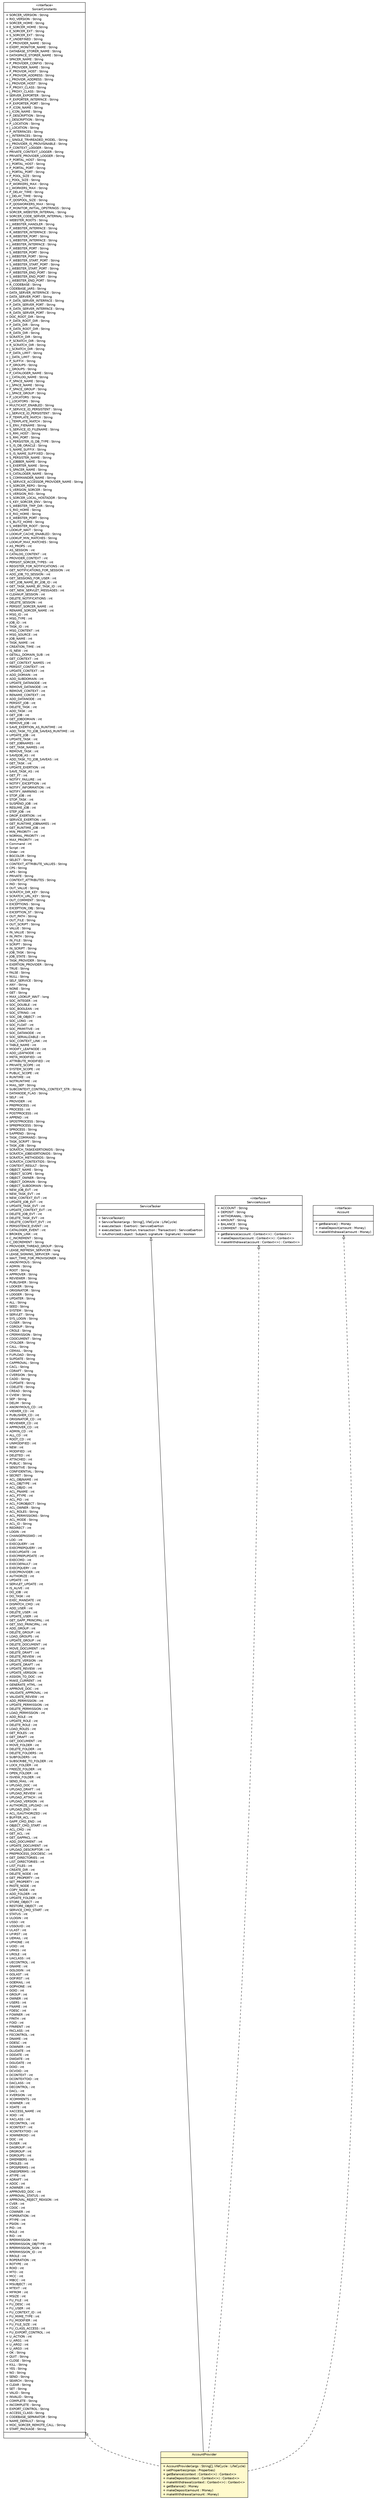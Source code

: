 #!/usr/local/bin/dot
#
# Class diagram 
# Generated by UMLGraph version R5_6 (http://www.umlgraph.org/)
#

digraph G {
	edge [fontname="Helvetica",fontsize=10,labelfontname="Helvetica",labelfontsize=10];
	node [fontname="Helvetica",fontsize=10,shape=plaintext];
	nodesep=0.25;
	ranksep=0.5;
	// sorcer.core.SorcerConstants
	c93636 [label=<<table title="sorcer.core.SorcerConstants" border="0" cellborder="1" cellspacing="0" cellpadding="2" port="p" href="../../core/SorcerConstants.html">
		<tr><td><table border="0" cellspacing="0" cellpadding="1">
<tr><td align="center" balign="center"> &#171;interface&#187; </td></tr>
<tr><td align="center" balign="center"> SorcerConstants </td></tr>
		</table></td></tr>
		<tr><td><table border="0" cellspacing="0" cellpadding="1">
<tr><td align="left" balign="left"> + SORCER_VERSION : String </td></tr>
<tr><td align="left" balign="left"> + RIO_VERSION : String </td></tr>
<tr><td align="left" balign="left"> + SORCER_HOME : String </td></tr>
<tr><td align="left" balign="left"> + E_SORCER_HOME : String </td></tr>
<tr><td align="left" balign="left"> + E_SORCER_EXT : String </td></tr>
<tr><td align="left" balign="left"> + S_SORCER_EXT : String </td></tr>
<tr><td align="left" balign="left"> + P_UNDEFINED : String </td></tr>
<tr><td align="left" balign="left"> + P_PROVIDER_NAME : String </td></tr>
<tr><td align="left" balign="left"> + EXERT_MONITOR_NAME : String </td></tr>
<tr><td align="left" balign="left"> + DATABASE_STORER_NAME : String </td></tr>
<tr><td align="left" balign="left"> + DATASPACE_STORER_NAME : String </td></tr>
<tr><td align="left" balign="left"> + SPACER_NAME : String </td></tr>
<tr><td align="left" balign="left"> + P_PROVIDER_CONFIG : String </td></tr>
<tr><td align="left" balign="left"> + J_PROVIDER_NAME : String </td></tr>
<tr><td align="left" balign="left"> + P_PROVIDR_HOST : String </td></tr>
<tr><td align="left" balign="left"> + P_PROVIDR_ADDRESS : String </td></tr>
<tr><td align="left" balign="left"> + J_PROVIDR_ADDRESS : String </td></tr>
<tr><td align="left" balign="left"> + J_PROVIDR_HOST : String </td></tr>
<tr><td align="left" balign="left"> + P_PROXY_CLASS : String </td></tr>
<tr><td align="left" balign="left"> + J_PROXY_CLASS : String </td></tr>
<tr><td align="left" balign="left"> + SERVER_EXPORTER : String </td></tr>
<tr><td align="left" balign="left"> + P_EXPORTER_INTERFACE : String </td></tr>
<tr><td align="left" balign="left"> + P_EXPORTER_PORT : String </td></tr>
<tr><td align="left" balign="left"> + P_ICON_NAME : String </td></tr>
<tr><td align="left" balign="left"> + J_ICON_NAME : String </td></tr>
<tr><td align="left" balign="left"> + P_DESCRIPTION : String </td></tr>
<tr><td align="left" balign="left"> + J_DESCRIPTION : String </td></tr>
<tr><td align="left" balign="left"> + P_LOCATION : String </td></tr>
<tr><td align="left" balign="left"> + J_LOCATION : String </td></tr>
<tr><td align="left" balign="left"> + P_INTERFACES : String </td></tr>
<tr><td align="left" balign="left"> + J_INTERFACES : String </td></tr>
<tr><td align="left" balign="left"> + J_SINGLE_TRHREADED_MODEL : String </td></tr>
<tr><td align="left" balign="left"> + J_PROVIDER_IS_PROVISINABLE : String </td></tr>
<tr><td align="left" balign="left"> + P_CONTEXT_LOGGER : String </td></tr>
<tr><td align="left" balign="left"> + PRIVATE_CONTEXT_LOGGER : String </td></tr>
<tr><td align="left" balign="left"> + PRIVATE_PROVIDER_LOGGER : String </td></tr>
<tr><td align="left" balign="left"> + P_PORTAL_HOST : String </td></tr>
<tr><td align="left" balign="left"> + J_PORTAL_HOST : String </td></tr>
<tr><td align="left" balign="left"> + P_PORTAL_PORT : String </td></tr>
<tr><td align="left" balign="left"> + J_PORTAL_PORT : String </td></tr>
<tr><td align="left" balign="left"> + P_POOL_SIZE : String </td></tr>
<tr><td align="left" balign="left"> + J_POOL_SIZE : String </td></tr>
<tr><td align="left" balign="left"> + P_WORKERS_MAX : String </td></tr>
<tr><td align="left" balign="left"> + J_WORKERS_MAX : String </td></tr>
<tr><td align="left" balign="left"> + P_DELAY_TIME : String </td></tr>
<tr><td align="left" balign="left"> + J_DELAY_TIME : String </td></tr>
<tr><td align="left" balign="left"> + P_QOSPOOL_SIZE : String </td></tr>
<tr><td align="left" balign="left"> + P_QOSWORKERS_MAX : String </td></tr>
<tr><td align="left" balign="left"> + P_MONITOR_INITIAL_OPSTRINGS : String </td></tr>
<tr><td align="left" balign="left"> + SORCER_WEBSTER_INTERNAL : String </td></tr>
<tr><td align="left" balign="left"> + SORCER_CODE_SERVER_INTERNAL : String </td></tr>
<tr><td align="left" balign="left"> + WEBSTER_ROOTS : String </td></tr>
<tr><td align="left" balign="left"> + J_WEBSTER_HANDLER : String </td></tr>
<tr><td align="left" balign="left"> + P_WEBSTER_INTERFACE : String </td></tr>
<tr><td align="left" balign="left"> + R_WEBSTER_INTERFACE : String </td></tr>
<tr><td align="left" balign="left"> + R_WEBSTER_PORT : String </td></tr>
<tr><td align="left" balign="left"> + S_WEBSTER_INTERFACE : String </td></tr>
<tr><td align="left" balign="left"> + J_WEBSTER_INTERFACE : String </td></tr>
<tr><td align="left" balign="left"> + P_WEBSTER_PORT : String </td></tr>
<tr><td align="left" balign="left"> + S_WEBSTER_PORT : String </td></tr>
<tr><td align="left" balign="left"> + J_WEBSTER_PORT : String </td></tr>
<tr><td align="left" balign="left"> + P_WEBSTER_START_PORT : String </td></tr>
<tr><td align="left" balign="left"> + S_WEBSTER_START_PORT : String </td></tr>
<tr><td align="left" balign="left"> + J_WEBSTER_START_PORT : String </td></tr>
<tr><td align="left" balign="left"> + P_WEBSTER_END_PORT : String </td></tr>
<tr><td align="left" balign="left"> + S_WEBSTER_END_PORT : String </td></tr>
<tr><td align="left" balign="left"> + J_WEBSTER_END_PORT : String </td></tr>
<tr><td align="left" balign="left"> + R_CODEBASE : String </td></tr>
<tr><td align="left" balign="left"> + CODEBASE_JARS : String </td></tr>
<tr><td align="left" balign="left"> + DATA_SERVER_INTERFACE : String </td></tr>
<tr><td align="left" balign="left"> + DATA_SERVER_PORT : String </td></tr>
<tr><td align="left" balign="left"> + P_DATA_SERVER_INTERFACE : String </td></tr>
<tr><td align="left" balign="left"> + P_DATA_SERVER_PORT : String </td></tr>
<tr><td align="left" balign="left"> + R_DATA_SERVER_INTERFACE : String </td></tr>
<tr><td align="left" balign="left"> + R_DATA_SERVER_PORT : String </td></tr>
<tr><td align="left" balign="left"> + DOC_ROOT_DIR : String </td></tr>
<tr><td align="left" balign="left"> + P_DATA_ROOT_DIR : String </td></tr>
<tr><td align="left" balign="left"> + P_DATA_DIR : String </td></tr>
<tr><td align="left" balign="left"> + R_DATA_ROOT_DIR : String </td></tr>
<tr><td align="left" balign="left"> + R_DATA_DIR : String </td></tr>
<tr><td align="left" balign="left"> + SCRATCH_DIR : String </td></tr>
<tr><td align="left" balign="left"> + P_SCRATCH_DIR : String </td></tr>
<tr><td align="left" balign="left"> + R_SCRATCH_DIR : String </td></tr>
<tr><td align="left" balign="left"> + J_SCRATCH_DIR : String </td></tr>
<tr><td align="left" balign="left"> + P_DATA_LIMIT : String </td></tr>
<tr><td align="left" balign="left"> + J_DATA_LIMIT : String </td></tr>
<tr><td align="left" balign="left"> + P_SUFFIX : String </td></tr>
<tr><td align="left" balign="left"> + P_GROUPS : String </td></tr>
<tr><td align="left" balign="left"> + J_GROUPS : String </td></tr>
<tr><td align="left" balign="left"> + P_CATALOGER_NAME : String </td></tr>
<tr><td align="left" balign="left"> + J_CATALOG_NAME : String </td></tr>
<tr><td align="left" balign="left"> + P_SPACE_NAME : String </td></tr>
<tr><td align="left" balign="left"> + J_SPACE_NAME : String </td></tr>
<tr><td align="left" balign="left"> + P_SPACE_GROUP : String </td></tr>
<tr><td align="left" balign="left"> + J_SPACE_GROUP : String </td></tr>
<tr><td align="left" balign="left"> + P_LOCATORS : String </td></tr>
<tr><td align="left" balign="left"> + J_LOCATORS : String </td></tr>
<tr><td align="left" balign="left"> + MULTICAST_ENABLED : String </td></tr>
<tr><td align="left" balign="left"> + P_SERVICE_ID_PERSISTENT : String </td></tr>
<tr><td align="left" balign="left"> + J_SERVICE_ID_PERSISTENT : String </td></tr>
<tr><td align="left" balign="left"> + P_TEMPLATE_MATCH : String </td></tr>
<tr><td align="left" balign="left"> + J_TEMPLATE_MATCH : String </td></tr>
<tr><td align="left" balign="left"> + S_ENV_FIENAME : String </td></tr>
<tr><td align="left" balign="left"> + S_SERVICE_ID_FILENAME : String </td></tr>
<tr><td align="left" balign="left"> + S_RMI_HOST : String </td></tr>
<tr><td align="left" balign="left"> + S_RMI_PORT : String </td></tr>
<tr><td align="left" balign="left"> + S_PERSISTER_IS_DB_TYPE : String </td></tr>
<tr><td align="left" balign="left"> + S_IS_DB_ORACLE : String </td></tr>
<tr><td align="left" balign="left"> + S_NAME_SUFFIX : String </td></tr>
<tr><td align="left" balign="left"> + S_IS_NAME_SUFFIXED : String </td></tr>
<tr><td align="left" balign="left"> + S_PERSISTER_NAME : String </td></tr>
<tr><td align="left" balign="left"> + S_JOBBER_NAME : String </td></tr>
<tr><td align="left" balign="left"> + S_EXERTER_NAME : String </td></tr>
<tr><td align="left" balign="left"> + S_SPACER_NAME : String </td></tr>
<tr><td align="left" balign="left"> + S_CATALOGER_NAME : String </td></tr>
<tr><td align="left" balign="left"> + S_COMMANDER_NAME : String </td></tr>
<tr><td align="left" balign="left"> + S_SERVICE_ACCESSOR_PROVIDER_NAME : String </td></tr>
<tr><td align="left" balign="left"> + S_SORCER_REPO : String </td></tr>
<tr><td align="left" balign="left"> + S_VERSION_SORCER : String </td></tr>
<tr><td align="left" balign="left"> + S_VERSION_RIO : String </td></tr>
<tr><td align="left" balign="left"> + S_SORCER_LOCAL_HOSTADDR : String </td></tr>
<tr><td align="left" balign="left"> + S_KEY_SORCER_ENV : String </td></tr>
<tr><td align="left" balign="left"> + S_WEBSTER_TMP_DIR : String </td></tr>
<tr><td align="left" balign="left"> + S_RIO_HOME : String </td></tr>
<tr><td align="left" balign="left"> + E_RIO_HOME : String </td></tr>
<tr><td align="left" balign="left"> + E_WEBSTER_PORT : String </td></tr>
<tr><td align="left" balign="left"> + S_BLITZ_HOME : String </td></tr>
<tr><td align="left" balign="left"> + S_WEBSTER_ROOT : String </td></tr>
<tr><td align="left" balign="left"> + LOOKUP_WAIT : String </td></tr>
<tr><td align="left" balign="left"> + LOOKUP_CACHE_ENABLED : String </td></tr>
<tr><td align="left" balign="left"> + LOOKUP_MIN_MATCHES : String </td></tr>
<tr><td align="left" balign="left"> + LOOKUP_MAX_MATCHES : String </td></tr>
<tr><td align="left" balign="left"> + AS_PROPS : int </td></tr>
<tr><td align="left" balign="left"> + AS_SESSION : int </td></tr>
<tr><td align="left" balign="left"> + CATALOG_CONTENT : int </td></tr>
<tr><td align="left" balign="left"> + PROVIDER_CONTEXT : int </td></tr>
<tr><td align="left" balign="left"> + PERSIST_SORCER_TYPES : int </td></tr>
<tr><td align="left" balign="left"> + REGISTER_FOR_NOTIFICATIONS : int </td></tr>
<tr><td align="left" balign="left"> + GET_NOTIFICATIONS_FOR_SESSION : int </td></tr>
<tr><td align="left" balign="left"> + ADD_JOB_TO_SESSION : int </td></tr>
<tr><td align="left" balign="left"> + GET_SESSIONS_FOR_USER : int </td></tr>
<tr><td align="left" balign="left"> + GET_JOB_NAME_BY_JOB_ID : int </td></tr>
<tr><td align="left" balign="left"> + GET_TASK_NAME_BY_TASK_ID : int </td></tr>
<tr><td align="left" balign="left"> + GET_NEW_SERVLET_MESSAGES : int </td></tr>
<tr><td align="left" balign="left"> + CLEANUP_SESSION : int </td></tr>
<tr><td align="left" balign="left"> + DELETE_NOTIFICATIONS : int </td></tr>
<tr><td align="left" balign="left"> + DELETE_SESSION : int </td></tr>
<tr><td align="left" balign="left"> + PERSIST_SORCER_NAME : int </td></tr>
<tr><td align="left" balign="left"> + RENAME_SORCER_NAME : int </td></tr>
<tr><td align="left" balign="left"> + MSG_ID : int </td></tr>
<tr><td align="left" balign="left"> + MSG_TYPE : int </td></tr>
<tr><td align="left" balign="left"> + JOB_ID : int </td></tr>
<tr><td align="left" balign="left"> + TASK_ID : int </td></tr>
<tr><td align="left" balign="left"> + MSG_CONTENT : int </td></tr>
<tr><td align="left" balign="left"> + MSG_SOURCE : int </td></tr>
<tr><td align="left" balign="left"> + JOB_NAME : int </td></tr>
<tr><td align="left" balign="left"> + TASK_NAME : int </td></tr>
<tr><td align="left" balign="left"> + CREATION_TIME : int </td></tr>
<tr><td align="left" balign="left"> + IS_NEW : int </td></tr>
<tr><td align="left" balign="left"> + GETALL_DOMAIN_SUB : int </td></tr>
<tr><td align="left" balign="left"> + GET_CONTEXT : int </td></tr>
<tr><td align="left" balign="left"> + GET_CONTEXT_NAMES : int </td></tr>
<tr><td align="left" balign="left"> + PERSIST_CONTEXT : int </td></tr>
<tr><td align="left" balign="left"> + UPDATE_CONTEXT : int </td></tr>
<tr><td align="left" balign="left"> + ADD_DOMAIN : int </td></tr>
<tr><td align="left" balign="left"> + ADD_SUBDOMAIN : int </td></tr>
<tr><td align="left" balign="left"> + UPDATE_DATANODE : int </td></tr>
<tr><td align="left" balign="left"> + REMOVE_DATANODE : int </td></tr>
<tr><td align="left" balign="left"> + REMOVE_CONTEXT : int </td></tr>
<tr><td align="left" balign="left"> + RENAME_CONTEXT : int </td></tr>
<tr><td align="left" balign="left"> + ADD_DATANODE : int </td></tr>
<tr><td align="left" balign="left"> + PERSIST_JOB : int </td></tr>
<tr><td align="left" balign="left"> + DELETE_TASK : int </td></tr>
<tr><td align="left" balign="left"> + ADD_TASK : int </td></tr>
<tr><td align="left" balign="left"> + GET_JOB : int </td></tr>
<tr><td align="left" balign="left"> + GET_JOBDOMAIN : int </td></tr>
<tr><td align="left" balign="left"> + REMOVE_JOB : int </td></tr>
<tr><td align="left" balign="left"> + SAVE_EXERTION_AS_RUNTIME : int </td></tr>
<tr><td align="left" balign="left"> + ADD_TASK_TO_JOB_SAVEAS_RUNTIME : int </td></tr>
<tr><td align="left" balign="left"> + UPDATE_JOB : int </td></tr>
<tr><td align="left" balign="left"> + UPDATE_TASK : int </td></tr>
<tr><td align="left" balign="left"> + GET_JOBNAMES : int </td></tr>
<tr><td align="left" balign="left"> + GET_TASK_NAMES : int </td></tr>
<tr><td align="left" balign="left"> + REMOVE_TASK : int </td></tr>
<tr><td align="left" balign="left"> + SAVEJOB_AS : int </td></tr>
<tr><td align="left" balign="left"> + ADD_TASK_TO_JOB_SAVEAS : int </td></tr>
<tr><td align="left" balign="left"> + GET_TASK : int </td></tr>
<tr><td align="left" balign="left"> + UPDATE_EXERTION : int </td></tr>
<tr><td align="left" balign="left"> + SAVE_TASK_AS : int </td></tr>
<tr><td align="left" balign="left"> + GET_FT : int </td></tr>
<tr><td align="left" balign="left"> + NOTIFY_FAILURE : int </td></tr>
<tr><td align="left" balign="left"> + NOTIFY_EXCEPTION : int </td></tr>
<tr><td align="left" balign="left"> + NOTIFY_INFORMATION : int </td></tr>
<tr><td align="left" balign="left"> + NOTIFY_WARNING : int </td></tr>
<tr><td align="left" balign="left"> + STOP_JOB : int </td></tr>
<tr><td align="left" balign="left"> + STOP_TASK : int </td></tr>
<tr><td align="left" balign="left"> + SUSPEND_JOB : int </td></tr>
<tr><td align="left" balign="left"> + RESUME_JOB : int </td></tr>
<tr><td align="left" balign="left"> + STEP_JOB : int </td></tr>
<tr><td align="left" balign="left"> + DROP_EXERTION : int </td></tr>
<tr><td align="left" balign="left"> + SERVICE_EXERTION : int </td></tr>
<tr><td align="left" balign="left"> + GET_RUNTIME_JOBNAMES : int </td></tr>
<tr><td align="left" balign="left"> + GET_RUNTIME_JOB : int </td></tr>
<tr><td align="left" balign="left"> + MIN_PRIORITY : int </td></tr>
<tr><td align="left" balign="left"> + NORMAL_PRIORITY : int </td></tr>
<tr><td align="left" balign="left"> + MAX_PRIORITY : int </td></tr>
<tr><td align="left" balign="left"> + Command : int </td></tr>
<tr><td align="left" balign="left"> + Script : int </td></tr>
<tr><td align="left" balign="left"> + Order : int </td></tr>
<tr><td align="left" balign="left"> + BGCOLOR : String </td></tr>
<tr><td align="left" balign="left"> + SELECT : String </td></tr>
<tr><td align="left" balign="left"> + CONTEXT_ATTRIBUTE_VALUES : String </td></tr>
<tr><td align="left" balign="left"> + CPS : String </td></tr>
<tr><td align="left" balign="left"> + APS : String </td></tr>
<tr><td align="left" balign="left"> + PRIVATE : String </td></tr>
<tr><td align="left" balign="left"> + CONTEXT_ATTRIBUTES : String </td></tr>
<tr><td align="left" balign="left"> + IND : String </td></tr>
<tr><td align="left" balign="left"> + OUT_VALUE : String </td></tr>
<tr><td align="left" balign="left"> + SCRATCH_DIR_KEY : String </td></tr>
<tr><td align="left" balign="left"> + SCRATCH_URL_KEY : String </td></tr>
<tr><td align="left" balign="left"> + OUT_COMMENT : String </td></tr>
<tr><td align="left" balign="left"> + EXCEPTIONS : String </td></tr>
<tr><td align="left" balign="left"> + EXCEPTION_OBJ : String </td></tr>
<tr><td align="left" balign="left"> + EXCEPTION_ST : String </td></tr>
<tr><td align="left" balign="left"> + OUT_PATH : String </td></tr>
<tr><td align="left" balign="left"> + OUT_FILE : String </td></tr>
<tr><td align="left" balign="left"> + OUT_SCRIPT : String </td></tr>
<tr><td align="left" balign="left"> + VALUE : String </td></tr>
<tr><td align="left" balign="left"> + IN_VALUE : String </td></tr>
<tr><td align="left" balign="left"> + IN_PATH : String </td></tr>
<tr><td align="left" balign="left"> + IN_FILE : String </td></tr>
<tr><td align="left" balign="left"> + SCRIPT : String </td></tr>
<tr><td align="left" balign="left"> + IN_SCRIPT : String </td></tr>
<tr><td align="left" balign="left"> + JOB_TASK : String </td></tr>
<tr><td align="left" balign="left"> + JOB_STATE : String </td></tr>
<tr><td align="left" balign="left"> + TASK_PROVIDER : String </td></tr>
<tr><td align="left" balign="left"> + EXERTION_PROVIDER : String </td></tr>
<tr><td align="left" balign="left"> + TRUE : String </td></tr>
<tr><td align="left" balign="left"> + FALSE : String </td></tr>
<tr><td align="left" balign="left"> + NULL : String </td></tr>
<tr><td align="left" balign="left"> + SELF_SERVICE : String </td></tr>
<tr><td align="left" balign="left"> + ANY : String </td></tr>
<tr><td align="left" balign="left"> + NONE : String </td></tr>
<tr><td align="left" balign="left"> + GET : String </td></tr>
<tr><td align="left" balign="left"> + MAX_LOOKUP_WAIT : long </td></tr>
<tr><td align="left" balign="left"> + SOC_INTEGER : int </td></tr>
<tr><td align="left" balign="left"> + SOC_DOUBLE : int </td></tr>
<tr><td align="left" balign="left"> + SOC_BOOLEAN : int </td></tr>
<tr><td align="left" balign="left"> + SOC_STRING : int </td></tr>
<tr><td align="left" balign="left"> + SOC_DB_OBJECT : int </td></tr>
<tr><td align="left" balign="left"> + SOC_LONG : int </td></tr>
<tr><td align="left" balign="left"> + SOC_FLOAT : int </td></tr>
<tr><td align="left" balign="left"> + SOC_PRIMITIVE : int </td></tr>
<tr><td align="left" balign="left"> + SOC_DATANODE : int </td></tr>
<tr><td align="left" balign="left"> + SOC_SERIALIZABLE : int </td></tr>
<tr><td align="left" balign="left"> + SOC_CONTEXT_LINK : int </td></tr>
<tr><td align="left" balign="left"> + TABLE_NAME : int </td></tr>
<tr><td align="left" balign="left"> + MODIFY_LEAFNODE : int </td></tr>
<tr><td align="left" balign="left"> + ADD_LEAFNODE : int </td></tr>
<tr><td align="left" balign="left"> + META_MODIFIED : int </td></tr>
<tr><td align="left" balign="left"> + ATTRIBUTE_MODIFIED : int </td></tr>
<tr><td align="left" balign="left"> + PRIVATE_SCOPE : int </td></tr>
<tr><td align="left" balign="left"> + SYSTEM_SCOPE : int </td></tr>
<tr><td align="left" balign="left"> + PUBLIC_SCOPE : int </td></tr>
<tr><td align="left" balign="left"> + RUNTIME : int </td></tr>
<tr><td align="left" balign="left"> + NOTRUNTIME : int </td></tr>
<tr><td align="left" balign="left"> + MAIL_SEP : String </td></tr>
<tr><td align="left" balign="left"> + SUBCONTEXT_CONTROL_CONTEXT_STR : String </td></tr>
<tr><td align="left" balign="left"> + DATANODE_FLAG : String </td></tr>
<tr><td align="left" balign="left"> + SELF : int </td></tr>
<tr><td align="left" balign="left"> + PROVIDER : int </td></tr>
<tr><td align="left" balign="left"> + PREPROCESS : int </td></tr>
<tr><td align="left" balign="left"> + PROCESS : int </td></tr>
<tr><td align="left" balign="left"> + POSTPROCESS : int </td></tr>
<tr><td align="left" balign="left"> + APPEND : int </td></tr>
<tr><td align="left" balign="left"> + SPOSTPROCESS : String </td></tr>
<tr><td align="left" balign="left"> + SPREPROCESS : String </td></tr>
<tr><td align="left" balign="left"> + SPROCESS : String </td></tr>
<tr><td align="left" balign="left"> + SAPPEND : String </td></tr>
<tr><td align="left" balign="left"> + TASK_COMMAND : String </td></tr>
<tr><td align="left" balign="left"> + TASK_SCRIPT : String </td></tr>
<tr><td align="left" balign="left"> + TASK_JOB : String </td></tr>
<tr><td align="left" balign="left"> + SCRATCH_TASKEXERTIONIDS : String </td></tr>
<tr><td align="left" balign="left"> + SCRATCH_JOBEXERTIONIDS : String </td></tr>
<tr><td align="left" balign="left"> + SCRATCH_METHODIDS : String </td></tr>
<tr><td align="left" balign="left"> + SCRATCH_CONTEXTIDS : String </td></tr>
<tr><td align="left" balign="left"> + CONTEXT_RESULT : String </td></tr>
<tr><td align="left" balign="left"> + OBJECT_NAME : String </td></tr>
<tr><td align="left" balign="left"> + OBJECT_SCOPE : String </td></tr>
<tr><td align="left" balign="left"> + OBJECT_OWNER : String </td></tr>
<tr><td align="left" balign="left"> + OBJECT_DOMAIN : String </td></tr>
<tr><td align="left" balign="left"> + OBJECT_SUBDOMAIN : String </td></tr>
<tr><td align="left" balign="left"> + NEW_JOB_EVT : int </td></tr>
<tr><td align="left" balign="left"> + NEW_TASK_EVT : int </td></tr>
<tr><td align="left" balign="left"> + NEW_CONTEXT_EVT : int </td></tr>
<tr><td align="left" balign="left"> + UPDATE_JOB_EVT : int </td></tr>
<tr><td align="left" balign="left"> + UPDATE_TASK_EVT : int </td></tr>
<tr><td align="left" balign="left"> + UPDATE_CONTEXT_EVT : int </td></tr>
<tr><td align="left" balign="left"> + DELETE_JOB_EVT : int </td></tr>
<tr><td align="left" balign="left"> + DELETE_TASK_EVT : int </td></tr>
<tr><td align="left" balign="left"> + DELETE_CONTEXT_EVT : int </td></tr>
<tr><td align="left" balign="left"> + PERSISTENCE_EVENT : int </td></tr>
<tr><td align="left" balign="left"> + CATALOGER_EVENT : int </td></tr>
<tr><td align="left" balign="left"> + BROKEN_LINK : int </td></tr>
<tr><td align="left" balign="left"> + C_INCREMENT : String </td></tr>
<tr><td align="left" balign="left"> + C_DECREMENT : String </td></tr>
<tr><td align="left" balign="left"> + PROVIDER_THREAD_GROUP : String </td></tr>
<tr><td align="left" balign="left"> + LEASE_REFRESH_SERVICER : long </td></tr>
<tr><td align="left" balign="left"> + LEASE_SIGNING_SERVICER : long </td></tr>
<tr><td align="left" balign="left"> + WAIT_TIME_FOR_PROVISIONER : long </td></tr>
<tr><td align="left" balign="left"> + ANONYMOUS : String </td></tr>
<tr><td align="left" balign="left"> + ADMIN : String </td></tr>
<tr><td align="left" balign="left"> + ROOT : String </td></tr>
<tr><td align="left" balign="left"> + APPROVER : String </td></tr>
<tr><td align="left" balign="left"> + REVIEWER : String </td></tr>
<tr><td align="left" balign="left"> + PUBLISHER : String </td></tr>
<tr><td align="left" balign="left"> + LOOKER : String </td></tr>
<tr><td align="left" balign="left"> + ORIGINATOR : String </td></tr>
<tr><td align="left" balign="left"> + LOGGER : String </td></tr>
<tr><td align="left" balign="left"> + UPDATER : String </td></tr>
<tr><td align="left" balign="left"> + ALL : String </td></tr>
<tr><td align="left" balign="left"> + SEED : String </td></tr>
<tr><td align="left" balign="left"> + SYSTEM : String </td></tr>
<tr><td align="left" balign="left"> + SERVLET : String </td></tr>
<tr><td align="left" balign="left"> + SYS_LOGIN : String </td></tr>
<tr><td align="left" balign="left"> + CUSER : String </td></tr>
<tr><td align="left" balign="left"> + CGROUP : String </td></tr>
<tr><td align="left" balign="left"> + CROLE : String </td></tr>
<tr><td align="left" balign="left"> + CPERMISSION : String </td></tr>
<tr><td align="left" balign="left"> + CDOCUMENT : String </td></tr>
<tr><td align="left" balign="left"> + CFOLDER : String </td></tr>
<tr><td align="left" balign="left"> + CALL : String </td></tr>
<tr><td align="left" balign="left"> + CEMAIL : String </td></tr>
<tr><td align="left" balign="left"> + FUPLOAD : String </td></tr>
<tr><td align="left" balign="left"> + SUPDATE : String </td></tr>
<tr><td align="left" balign="left"> + CAPPROVAL : String </td></tr>
<tr><td align="left" balign="left"> + CACL : String </td></tr>
<tr><td align="left" balign="left"> + CDRAFT : String </td></tr>
<tr><td align="left" balign="left"> + CVERSION : String </td></tr>
<tr><td align="left" balign="left"> + CADD : String </td></tr>
<tr><td align="left" balign="left"> + CUPDATE : String </td></tr>
<tr><td align="left" balign="left"> + CDELETE : String </td></tr>
<tr><td align="left" balign="left"> + CREAD : String </td></tr>
<tr><td align="left" balign="left"> + CVIEW : String </td></tr>
<tr><td align="left" balign="left"> + SEP : String </td></tr>
<tr><td align="left" balign="left"> + DELIM : String </td></tr>
<tr><td align="left" balign="left"> + ANONYMOUS_CD : int </td></tr>
<tr><td align="left" balign="left"> + VIEWER_CD : int </td></tr>
<tr><td align="left" balign="left"> + PUBLISHER_CD : int </td></tr>
<tr><td align="left" balign="left"> + ORIGINATOR_CD : int </td></tr>
<tr><td align="left" balign="left"> + REVIEWER_CD : int </td></tr>
<tr><td align="left" balign="left"> + APPROVER_CD : int </td></tr>
<tr><td align="left" balign="left"> + ADMIN_CD : int </td></tr>
<tr><td align="left" balign="left"> + ALL_CD : int </td></tr>
<tr><td align="left" balign="left"> + ROOT_CD : int </td></tr>
<tr><td align="left" balign="left"> + UNMODIFIED : int </td></tr>
<tr><td align="left" balign="left"> + NEW : int </td></tr>
<tr><td align="left" balign="left"> + MODIFIED : int </td></tr>
<tr><td align="left" balign="left"> + DELETED : int </td></tr>
<tr><td align="left" balign="left"> + ATTACHED : int </td></tr>
<tr><td align="left" balign="left"> + PUBLIC : String </td></tr>
<tr><td align="left" balign="left"> + SENSITIVE : String </td></tr>
<tr><td align="left" balign="left"> + CONFIDENTIAL : String </td></tr>
<tr><td align="left" balign="left"> + SECRET : String </td></tr>
<tr><td align="left" balign="left"> + ACL_OBJNAME : int </td></tr>
<tr><td align="left" balign="left"> + ACL_OBJTYPE : int </td></tr>
<tr><td align="left" balign="left"> + ACL_OBJID : int </td></tr>
<tr><td align="left" balign="left"> + ACL_PNAME : int </td></tr>
<tr><td align="left" balign="left"> + ACL_PTYPE : int </td></tr>
<tr><td align="left" balign="left"> + ACL_PID : int </td></tr>
<tr><td align="left" balign="left"> + ACL_FOROBJECT : String </td></tr>
<tr><td align="left" balign="left"> + ACL_OWNER : String </td></tr>
<tr><td align="left" balign="left"> + ACL_ROLES : String </td></tr>
<tr><td align="left" balign="left"> + ACL_PERMISSIONS : String </td></tr>
<tr><td align="left" balign="left"> + ACL_MODE : String </td></tr>
<tr><td align="left" balign="left"> + ACL_ID : String </td></tr>
<tr><td align="left" balign="left"> + REDIRECT : int </td></tr>
<tr><td align="left" balign="left"> + LOGIN : int </td></tr>
<tr><td align="left" balign="left"> + CHANGEPASSWD : int </td></tr>
<tr><td align="left" balign="left"> + LOG : int </td></tr>
<tr><td align="left" balign="left"> + EXECQUERY : int </td></tr>
<tr><td align="left" balign="left"> + EXECPREPQUERY : int </td></tr>
<tr><td align="left" balign="left"> + EXECUPDATE : int </td></tr>
<tr><td align="left" balign="left"> + EXECPREPUPDATE : int </td></tr>
<tr><td align="left" balign="left"> + EXECCMD : int </td></tr>
<tr><td align="left" balign="left"> + EXECDEFAULT : int </td></tr>
<tr><td align="left" balign="left"> + EXECPQUERY : int </td></tr>
<tr><td align="left" balign="left"> + EXECPROVIDER : int </td></tr>
<tr><td align="left" balign="left"> + AUTHORIZE : int </td></tr>
<tr><td align="left" balign="left"> + UPDATE : int </td></tr>
<tr><td align="left" balign="left"> + SERVLET_UPDATE : int </td></tr>
<tr><td align="left" balign="left"> + IS_ALIVE : int </td></tr>
<tr><td align="left" balign="left"> + DO_JOB : int </td></tr>
<tr><td align="left" balign="left"> + DO_TASK : int </td></tr>
<tr><td align="left" balign="left"> + EXEC_MANDATE : int </td></tr>
<tr><td align="left" balign="left"> + DISPATCH_CMD : int </td></tr>
<tr><td align="left" balign="left"> + ADD_USER : int </td></tr>
<tr><td align="left" balign="left"> + DELETE_USER : int </td></tr>
<tr><td align="left" balign="left"> + UPDATE_USER : int </td></tr>
<tr><td align="left" balign="left"> + GET_GAPP_PRINCIPAL : int </td></tr>
<tr><td align="left" balign="left"> + GET_SSO_PRINCIPAL : int </td></tr>
<tr><td align="left" balign="left"> + ADD_GROUP : int </td></tr>
<tr><td align="left" balign="left"> + DELETE_GROUP : int </td></tr>
<tr><td align="left" balign="left"> + LOAD_GROUPS : int </td></tr>
<tr><td align="left" balign="left"> + UPDATE_GROUP : int </td></tr>
<tr><td align="left" balign="left"> + DELETE_DOCUMENT : int </td></tr>
<tr><td align="left" balign="left"> + MOVE_DOCUMENT : int </td></tr>
<tr><td align="left" balign="left"> + DELETE_DRAFT : int </td></tr>
<tr><td align="left" balign="left"> + DELETE_REVIEW : int </td></tr>
<tr><td align="left" balign="left"> + DELETE_VERSION : int </td></tr>
<tr><td align="left" balign="left"> + UPDATE_DRAFT : int </td></tr>
<tr><td align="left" balign="left"> + UPDATE_REVIEW : int </td></tr>
<tr><td align="left" balign="left"> + UPDATE_VERSION : int </td></tr>
<tr><td align="left" balign="left"> + ASSIGN_TO_DOC : int </td></tr>
<tr><td align="left" balign="left"> + MAKE_CURRENT : int </td></tr>
<tr><td align="left" balign="left"> + GENERATE_HTML : int </td></tr>
<tr><td align="left" balign="left"> + APPROVE_DOC : int </td></tr>
<tr><td align="left" balign="left"> + VALIDATE_APPROVAL : int </td></tr>
<tr><td align="left" balign="left"> + VALIDATE_REVIEW : int </td></tr>
<tr><td align="left" balign="left"> + ADD_PERMISSION : int </td></tr>
<tr><td align="left" balign="left"> + UPDATE_PERMISSION : int </td></tr>
<tr><td align="left" balign="left"> + DELETE_PERMISSION : int </td></tr>
<tr><td align="left" balign="left"> + LOAD_PERMISSION : int </td></tr>
<tr><td align="left" balign="left"> + ADD_ROLE : int </td></tr>
<tr><td align="left" balign="left"> + UPDATE_ROLE : int </td></tr>
<tr><td align="left" balign="left"> + DELETE_ROLE : int </td></tr>
<tr><td align="left" balign="left"> + LOAD_ROLES : int </td></tr>
<tr><td align="left" balign="left"> + GET_ROLES : int </td></tr>
<tr><td align="left" balign="left"> + GET_DRAFT : int </td></tr>
<tr><td align="left" balign="left"> + GET_DOCUMENT : int </td></tr>
<tr><td align="left" balign="left"> + MOVE_FOLDER : int </td></tr>
<tr><td align="left" balign="left"> + DELETE_FOLDER : int </td></tr>
<tr><td align="left" balign="left"> + DELETE_FOLDERS : int </td></tr>
<tr><td align="left" balign="left"> + SUBFOLDERS : int </td></tr>
<tr><td align="left" balign="left"> + SUBSCRIBE_TO_FOLDER : int </td></tr>
<tr><td align="left" balign="left"> + LOCK_FOLDER : int </td></tr>
<tr><td align="left" balign="left"> + FREEZE_FOLDER : int </td></tr>
<tr><td align="left" balign="left"> + OPEN_FOLDER : int </td></tr>
<tr><td align="left" balign="left"> + ISVIEW_FOLDER : int </td></tr>
<tr><td align="left" balign="left"> + SEND_MAIL : int </td></tr>
<tr><td align="left" balign="left"> + UPLOAD_DOC : int </td></tr>
<tr><td align="left" balign="left"> + UPLOAD_DRAFT : int </td></tr>
<tr><td align="left" balign="left"> + UPLOAD_REVIEW : int </td></tr>
<tr><td align="left" balign="left"> + UPLOAD_ATTACH : int </td></tr>
<tr><td align="left" balign="left"> + UPLOAD_VERSION : int </td></tr>
<tr><td align="left" balign="left"> + AUTHORIZE_UPLOAD : int </td></tr>
<tr><td align="left" balign="left"> + UPLOAD_END : int </td></tr>
<tr><td align="left" balign="left"> + ACL_ISAUTHORIZED : int </td></tr>
<tr><td align="left" balign="left"> + BUFFER_ACL : int </td></tr>
<tr><td align="left" balign="left"> + GAPP_CMD_END : int </td></tr>
<tr><td align="left" balign="left"> + OBJECT_CMD_START : int </td></tr>
<tr><td align="left" balign="left"> + ACL_CMD : int </td></tr>
<tr><td align="left" balign="left"> + GET_ACL : int </td></tr>
<tr><td align="left" balign="left"> + GET_GAPPACL : int </td></tr>
<tr><td align="left" balign="left"> + ADD_DOCUMENT : int </td></tr>
<tr><td align="left" balign="left"> + UPDATE_DOCUMENT : int </td></tr>
<tr><td align="left" balign="left"> + UPLOAD_DESCRIPTOR : int </td></tr>
<tr><td align="left" balign="left"> + PREPROCESS_DOCDESC : int </td></tr>
<tr><td align="left" balign="left"> + GET_DIRECTORIES : int </td></tr>
<tr><td align="left" balign="left"> + LIST_DIRECTORIES : int </td></tr>
<tr><td align="left" balign="left"> + LIST_FILES : int </td></tr>
<tr><td align="left" balign="left"> + CREATE_DIR : int </td></tr>
<tr><td align="left" balign="left"> + DELETE_NODE : int </td></tr>
<tr><td align="left" balign="left"> + GET_PROPERTY : int </td></tr>
<tr><td align="left" balign="left"> + SET_PROPERTY : int </td></tr>
<tr><td align="left" balign="left"> + PASTE_NODE : int </td></tr>
<tr><td align="left" balign="left"> + COPY_NODE : int </td></tr>
<tr><td align="left" balign="left"> + ADD_FOLDER : int </td></tr>
<tr><td align="left" balign="left"> + UPDATE_FOLDER : int </td></tr>
<tr><td align="left" balign="left"> + STORE_OBJECT : int </td></tr>
<tr><td align="left" balign="left"> + RESTORE_OBJECT : int </td></tr>
<tr><td align="left" balign="left"> + SERVICE_CMD_START : int </td></tr>
<tr><td align="left" balign="left"> + STATUS : int </td></tr>
<tr><td align="left" balign="left"> + ULOGIN : int </td></tr>
<tr><td align="left" balign="left"> + USSO : int </td></tr>
<tr><td align="left" balign="left"> + USSOUID : int </td></tr>
<tr><td align="left" balign="left"> + ULAST : int </td></tr>
<tr><td align="left" balign="left"> + UFIRST : int </td></tr>
<tr><td align="left" balign="left"> + UEMAIL : int </td></tr>
<tr><td align="left" balign="left"> + UPHONE : int </td></tr>
<tr><td align="left" balign="left"> + UOID : int </td></tr>
<tr><td align="left" balign="left"> + UPASS : int </td></tr>
<tr><td align="left" balign="left"> + UROLE : int </td></tr>
<tr><td align="left" balign="left"> + UACLASS : int </td></tr>
<tr><td align="left" balign="left"> + UECONTROL : int </td></tr>
<tr><td align="left" balign="left"> + GNAME : int </td></tr>
<tr><td align="left" balign="left"> + GOLOGIN : int </td></tr>
<tr><td align="left" balign="left"> + GOLAST : int </td></tr>
<tr><td align="left" balign="left"> + GOFIRST : int </td></tr>
<tr><td align="left" balign="left"> + GOEMAIL : int </td></tr>
<tr><td align="left" balign="left"> + GOPHONE : int </td></tr>
<tr><td align="left" balign="left"> + GOID : int </td></tr>
<tr><td align="left" balign="left"> + GROUP : int </td></tr>
<tr><td align="left" balign="left"> + OWNER : int </td></tr>
<tr><td align="left" balign="left"> + USERS : int </td></tr>
<tr><td align="left" balign="left"> + FNAME : int </td></tr>
<tr><td align="left" balign="left"> + FDESC : int </td></tr>
<tr><td align="left" balign="left"> + FOWNER : int </td></tr>
<tr><td align="left" balign="left"> + FPATH : int </td></tr>
<tr><td align="left" balign="left"> + FOID : int </td></tr>
<tr><td align="left" balign="left"> + FPARENT : int </td></tr>
<tr><td align="left" balign="left"> + FACLASS : int </td></tr>
<tr><td align="left" balign="left"> + FECONTROL : int </td></tr>
<tr><td align="left" balign="left"> + DNAME : int </td></tr>
<tr><td align="left" balign="left"> + DDESC : int </td></tr>
<tr><td align="left" balign="left"> + DOWNER : int </td></tr>
<tr><td align="left" balign="left"> + DLUDATE : int </td></tr>
<tr><td align="left" balign="left"> + DDDATE : int </td></tr>
<tr><td align="left" balign="left"> + DWDATE : int </td></tr>
<tr><td align="left" balign="left"> + DGUDATE : int </td></tr>
<tr><td align="left" balign="left"> + DOID : int </td></tr>
<tr><td align="left" balign="left"> + DCVOID : int </td></tr>
<tr><td align="left" balign="left"> + DCONTEXT : int </td></tr>
<tr><td align="left" balign="left"> + DCONTEXTOID : int </td></tr>
<tr><td align="left" balign="left"> + DACLASS : int </td></tr>
<tr><td align="left" balign="left"> + DECONTROL : int </td></tr>
<tr><td align="left" balign="left"> + DACL : int </td></tr>
<tr><td align="left" balign="left"> + XVERSION : int </td></tr>
<tr><td align="left" balign="left"> + XCOMMENTS : int </td></tr>
<tr><td align="left" balign="left"> + XOWNER : int </td></tr>
<tr><td align="left" balign="left"> + XDATE : int </td></tr>
<tr><td align="left" balign="left"> + XACCESS_NAME : int </td></tr>
<tr><td align="left" balign="left"> + XOID : int </td></tr>
<tr><td align="left" balign="left"> + XACLASS : int </td></tr>
<tr><td align="left" balign="left"> + XECONTROL : int </td></tr>
<tr><td align="left" balign="left"> + XCONTEXT : int </td></tr>
<tr><td align="left" balign="left"> + XCONTEXTOID : int </td></tr>
<tr><td align="left" balign="left"> + XOWNEROID : int </td></tr>
<tr><td align="left" balign="left"> + DOC : int </td></tr>
<tr><td align="left" balign="left"> + DUSER : int </td></tr>
<tr><td align="left" balign="left"> + DAGROUP : int </td></tr>
<tr><td align="left" balign="left"> + DRGROUP : int </td></tr>
<tr><td align="left" balign="left"> + DGROUPS : int </td></tr>
<tr><td align="left" balign="left"> + DMEMBERS : int </td></tr>
<tr><td align="left" balign="left"> + DROLES : int </td></tr>
<tr><td align="left" balign="left"> + DPOSPERMS : int </td></tr>
<tr><td align="left" balign="left"> + DNEGPERMS : int </td></tr>
<tr><td align="left" balign="left"> + ATYPE : int </td></tr>
<tr><td align="left" balign="left"> + ADRAFT : int </td></tr>
<tr><td align="left" balign="left"> + ADOC : int </td></tr>
<tr><td align="left" balign="left"> + AOWNER : int </td></tr>
<tr><td align="left" balign="left"> + APPROVED_DOC : int </td></tr>
<tr><td align="left" balign="left"> + APPROVAL_STATUS : int </td></tr>
<tr><td align="left" balign="left"> + APPROVAL_REJECT_REASON : int </td></tr>
<tr><td align="left" balign="left"> + CVER : int </td></tr>
<tr><td align="left" balign="left"> + CDOC : int </td></tr>
<tr><td align="left" balign="left"> + COWNER : int </td></tr>
<tr><td align="left" balign="left"> + POPERATION : int </td></tr>
<tr><td align="left" balign="left"> + PTYPE : int </td></tr>
<tr><td align="left" balign="left"> + PSIGN : int </td></tr>
<tr><td align="left" balign="left"> + PID : int </td></tr>
<tr><td align="left" balign="left"> + ROLE : int </td></tr>
<tr><td align="left" balign="left"> + RID : int </td></tr>
<tr><td align="left" balign="left"> + RPERMISSION : int </td></tr>
<tr><td align="left" balign="left"> + RPERMISSION_OBJTYPE : int </td></tr>
<tr><td align="left" balign="left"> + RPERMISSION_SIGN : int </td></tr>
<tr><td align="left" balign="left"> + RPERMISSION_ID : int </td></tr>
<tr><td align="left" balign="left"> + RROLE : int </td></tr>
<tr><td align="left" balign="left"> + ROPERATION : int </td></tr>
<tr><td align="left" balign="left"> + ROTYPE : int </td></tr>
<tr><td align="left" balign="left"> + ROID : int </td></tr>
<tr><td align="left" balign="left"> + MTO : int </td></tr>
<tr><td align="left" balign="left"> + MCC : int </td></tr>
<tr><td align="left" balign="left"> + MBCC : int </td></tr>
<tr><td align="left" balign="left"> + MSUBJECT : int </td></tr>
<tr><td align="left" balign="left"> + MTEXT : int </td></tr>
<tr><td align="left" balign="left"> + MFROM : int </td></tr>
<tr><td align="left" balign="left"> + MSIZE : int </td></tr>
<tr><td align="left" balign="left"> + FU_FILE : int </td></tr>
<tr><td align="left" balign="left"> + FU_DESC : int </td></tr>
<tr><td align="left" balign="left"> + FU_USER : int </td></tr>
<tr><td align="left" balign="left"> + FU_CONTEXT_ID : int </td></tr>
<tr><td align="left" balign="left"> + FU_MIME_TYPE : int </td></tr>
<tr><td align="left" balign="left"> + FU_MODIFIER : int </td></tr>
<tr><td align="left" balign="left"> + FU_FILE_SIZE : int </td></tr>
<tr><td align="left" balign="left"> + FU_CLASS_ACCESS : int </td></tr>
<tr><td align="left" balign="left"> + FU_EXPORT_CONTROL : int </td></tr>
<tr><td align="left" balign="left"> + U_ACTION : int </td></tr>
<tr><td align="left" balign="left"> + U_ARG1 : int </td></tr>
<tr><td align="left" balign="left"> + U_ARG2 : int </td></tr>
<tr><td align="left" balign="left"> + U_ARG3 : int </td></tr>
<tr><td align="left" balign="left"> + OK : String </td></tr>
<tr><td align="left" balign="left"> + QUIT : String </td></tr>
<tr><td align="left" balign="left"> + CLOSE : String </td></tr>
<tr><td align="left" balign="left"> + KILL : String </td></tr>
<tr><td align="left" balign="left"> + YES : String </td></tr>
<tr><td align="left" balign="left"> + NO : String </td></tr>
<tr><td align="left" balign="left"> + SEND : String </td></tr>
<tr><td align="left" balign="left"> + SEARCH : String </td></tr>
<tr><td align="left" balign="left"> + CLEAR : String </td></tr>
<tr><td align="left" balign="left"> + SET : String </td></tr>
<tr><td align="left" balign="left"> + VALID : String </td></tr>
<tr><td align="left" balign="left"> + INVALID : String </td></tr>
<tr><td align="left" balign="left"> + COMPLETE : String </td></tr>
<tr><td align="left" balign="left"> + INCOMPLETE : String </td></tr>
<tr><td align="left" balign="left"> + EXPORT_CONTROL : String </td></tr>
<tr><td align="left" balign="left"> + ACCESS_CLASS : String </td></tr>
<tr><td align="left" balign="left"> + CODEBASE_SEPARATOR : String </td></tr>
<tr><td align="left" balign="left"> + NAME_DEFAULT : String </td></tr>
<tr><td align="left" balign="left"> + MDC_SORCER_REMOTE_CALL : String </td></tr>
<tr><td align="left" balign="left"> + START_PACKAGE : String </td></tr>
		</table></td></tr>
		<tr><td><table border="0" cellspacing="0" cellpadding="1">
<tr><td align="left" balign="left">  </td></tr>
		</table></td></tr>
		</table>>, URL="../../core/SorcerConstants.html", fontname="Helvetica", fontcolor="black", fontsize=10.0];
	// sorcer.core.provider.ServiceTasker
	c93857 [label=<<table title="sorcer.core.provider.ServiceTasker" border="0" cellborder="1" cellspacing="0" cellpadding="2" port="p" href="../../core/provider/ServiceTasker.html">
		<tr><td><table border="0" cellspacing="0" cellpadding="1">
<tr><td align="center" balign="center"> ServiceTasker </td></tr>
		</table></td></tr>
		<tr><td><table border="0" cellspacing="0" cellpadding="1">
<tr><td align="left" balign="left">  </td></tr>
		</table></td></tr>
		<tr><td><table border="0" cellspacing="0" cellpadding="1">
<tr><td align="left" balign="left"> + ServiceTasker() </td></tr>
<tr><td align="left" balign="left"> + ServiceTasker(args : String[], lifeCycle : LifeCycle) </td></tr>
<tr><td align="left" balign="left"> + execute(task : Exertion) : ServiceExertion </td></tr>
<tr><td align="left" balign="left"> + execute(task : Exertion, transaction : Transaction) : ServiceExertion </td></tr>
<tr><td align="left" balign="left"> + isAuthorized(subject : Subject, signature : Signature) : boolean </td></tr>
		</table></td></tr>
		</table>>, URL="../../core/provider/ServiceTasker.html", fontname="Helvetica", fontcolor="black", fontsize=10.0];
	// sorcer.account.provider.AccountProvider
	c94329 [label=<<table title="sorcer.account.provider.AccountProvider" border="0" cellborder="1" cellspacing="0" cellpadding="2" port="p" bgcolor="lemonChiffon" href="./AccountProvider.html">
		<tr><td><table border="0" cellspacing="0" cellpadding="1">
<tr><td align="center" balign="center"> AccountProvider </td></tr>
		</table></td></tr>
		<tr><td><table border="0" cellspacing="0" cellpadding="1">
<tr><td align="left" balign="left">  </td></tr>
		</table></td></tr>
		<tr><td><table border="0" cellspacing="0" cellpadding="1">
<tr><td align="left" balign="left"> + AccountProvider(args : String[], lifeCycle : LifeCycle) </td></tr>
<tr><td align="left" balign="left"> + setProperties(props : Properties) </td></tr>
<tr><td align="left" balign="left"> + getBalance(context : Context&lt;&gt;) : Context&lt;&gt; </td></tr>
<tr><td align="left" balign="left"> + makeDeposit(context : Context&lt;&gt;) : Context&lt;&gt; </td></tr>
<tr><td align="left" balign="left"> + makeWithdrawal(context : Context&lt;&gt;) : Context&lt;&gt; </td></tr>
<tr><td align="left" balign="left"> + getBalance() : Money </td></tr>
<tr><td align="left" balign="left"> + makeDeposit(amount : Money) </td></tr>
<tr><td align="left" balign="left"> + makeWithdrawal(amount : Money) </td></tr>
		</table></td></tr>
		</table>>, URL="./AccountProvider.html", fontname="Helvetica", fontcolor="black", fontsize=10.0];
	// sorcer.account.provider.ServiceAccount
	c94332 [label=<<table title="sorcer.account.provider.ServiceAccount" border="0" cellborder="1" cellspacing="0" cellpadding="2" port="p" href="./ServiceAccount.html">
		<tr><td><table border="0" cellspacing="0" cellpadding="1">
<tr><td align="center" balign="center"> &#171;interface&#187; </td></tr>
<tr><td align="center" balign="center"> ServiceAccount </td></tr>
		</table></td></tr>
		<tr><td><table border="0" cellspacing="0" cellpadding="1">
<tr><td align="left" balign="left"> + ACCOUNT : String </td></tr>
<tr><td align="left" balign="left"> + DEPOSIT : String </td></tr>
<tr><td align="left" balign="left"> + WITHDRAWAL : String </td></tr>
<tr><td align="left" balign="left"> + AMOUNT : String </td></tr>
<tr><td align="left" balign="left"> + BALANCE : String </td></tr>
<tr><td align="left" balign="left"> + COMMENT : String </td></tr>
		</table></td></tr>
		<tr><td><table border="0" cellspacing="0" cellpadding="1">
<tr><td align="left" balign="left"> + getBalance(account : Context&lt;&gt;) : Context&lt;&gt; </td></tr>
<tr><td align="left" balign="left"> + makeDeposit(account : Context&lt;&gt;) : Context&lt;&gt; </td></tr>
<tr><td align="left" balign="left"> + makeWithdrawal(account : Context&lt;&gt;) : Context&lt;&gt; </td></tr>
		</table></td></tr>
		</table>>, URL="./ServiceAccount.html", fontname="Helvetica", fontcolor="black", fontsize=10.0];
	// sorcer.account.provider.Account
	c94334 [label=<<table title="sorcer.account.provider.Account" border="0" cellborder="1" cellspacing="0" cellpadding="2" port="p" href="./Account.html">
		<tr><td><table border="0" cellspacing="0" cellpadding="1">
<tr><td align="center" balign="center"> &#171;interface&#187; </td></tr>
<tr><td align="center" balign="center"> Account </td></tr>
		</table></td></tr>
		<tr><td><table border="0" cellspacing="0" cellpadding="1">
<tr><td align="left" balign="left">  </td></tr>
		</table></td></tr>
		<tr><td><table border="0" cellspacing="0" cellpadding="1">
<tr><td align="left" balign="left"> + getBalance() : Money </td></tr>
<tr><td align="left" balign="left"> + makeDeposit(amount : Money) </td></tr>
<tr><td align="left" balign="left"> + makeWithdrawal(amount : Money) </td></tr>
		</table></td></tr>
		</table>>, URL="./Account.html", fontname="Helvetica", fontcolor="black", fontsize=10.0];
	//sorcer.account.provider.AccountProvider extends sorcer.core.provider.ServiceTasker
	c93857:p -> c94329:p [dir=back,arrowtail=empty];
	//sorcer.account.provider.AccountProvider implements sorcer.account.provider.Account
	c94334:p -> c94329:p [dir=back,arrowtail=empty,style=dashed];
	//sorcer.account.provider.AccountProvider implements sorcer.account.provider.ServiceAccount
	c94332:p -> c94329:p [dir=back,arrowtail=empty,style=dashed];
	//sorcer.account.provider.AccountProvider implements sorcer.core.SorcerConstants
	c93636:p -> c94329:p [dir=back,arrowtail=empty,style=dashed];
}

